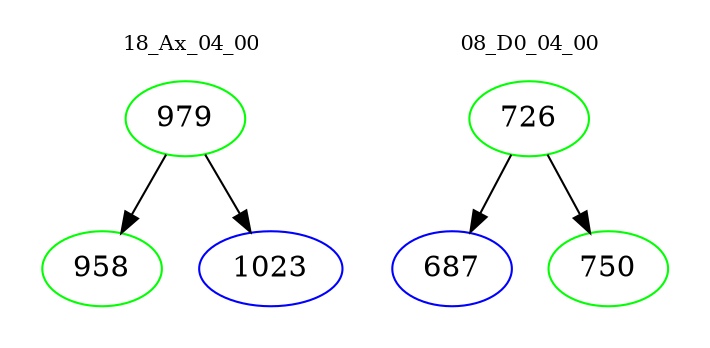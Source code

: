digraph{
subgraph cluster_0 {
color = white
label = "18_Ax_04_00";
fontsize=10;
T0_979 [label="979", color="green"]
T0_979 -> T0_958 [color="black"]
T0_958 [label="958", color="green"]
T0_979 -> T0_1023 [color="black"]
T0_1023 [label="1023", color="blue"]
}
subgraph cluster_1 {
color = white
label = "08_D0_04_00";
fontsize=10;
T1_726 [label="726", color="green"]
T1_726 -> T1_687 [color="black"]
T1_687 [label="687", color="blue"]
T1_726 -> T1_750 [color="black"]
T1_750 [label="750", color="green"]
}
}

